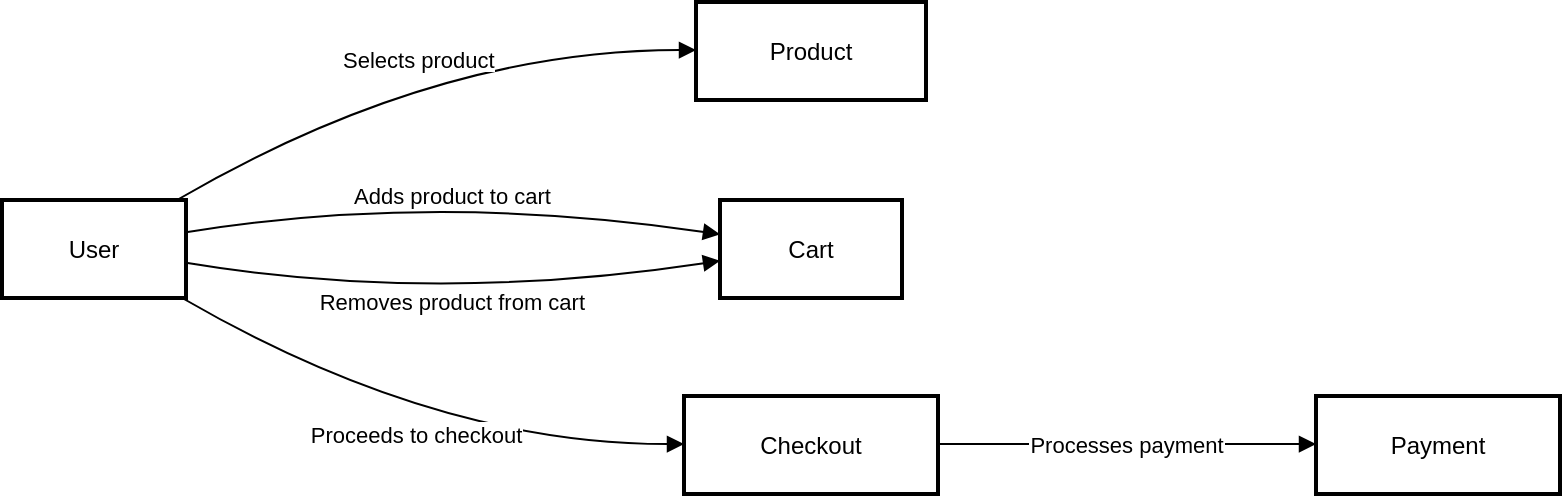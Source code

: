 <mxfile version="24.7.17">
  <diagram name="Page-1" id="rnT7DHJNsu8_58E_8S-a">
    <mxGraphModel>
      <root>
        <mxCell id="0" />
        <mxCell id="1" parent="0" />
        <mxCell id="2" value="User" style="whiteSpace=wrap;strokeWidth=2;" vertex="1" parent="1">
          <mxGeometry x="8" y="107" width="92" height="49" as="geometry" />
        </mxCell>
        <mxCell id="3" value="Product" style="whiteSpace=wrap;strokeWidth=2;" vertex="1" parent="1">
          <mxGeometry x="355" y="8" width="115" height="49" as="geometry" />
        </mxCell>
        <mxCell id="4" value="Cart" style="whiteSpace=wrap;strokeWidth=2;" vertex="1" parent="1">
          <mxGeometry x="367" y="107" width="91" height="49" as="geometry" />
        </mxCell>
        <mxCell id="5" value="Checkout" style="whiteSpace=wrap;strokeWidth=2;" vertex="1" parent="1">
          <mxGeometry x="349" y="205" width="127" height="49" as="geometry" />
        </mxCell>
        <mxCell id="6" value="Payment" style="whiteSpace=wrap;strokeWidth=2;" vertex="1" parent="1">
          <mxGeometry x="665" y="205" width="122" height="49" as="geometry" />
        </mxCell>
        <mxCell id="7" value="Selects product" style="curved=1;startArrow=none;endArrow=block;exitX=0.96;exitY=-0.01;entryX=0;entryY=0.49;" edge="1" parent="1" source="2" target="3">
          <mxGeometry relative="1" as="geometry">
            <Array as="points">
              <mxPoint x="224" y="32" />
            </Array>
          </mxGeometry>
        </mxCell>
        <mxCell id="8" value="Adds product to cart" style="curved=1;startArrow=none;endArrow=block;exitX=1;exitY=0.33;entryX=0;entryY=0.35;" edge="1" parent="1" source="2" target="4">
          <mxGeometry relative="1" as="geometry">
            <Array as="points">
              <mxPoint x="224" y="103" />
            </Array>
          </mxGeometry>
        </mxCell>
        <mxCell id="9" value="Removes product from cart" style="curved=1;startArrow=none;endArrow=block;exitX=1;exitY=0.64;entryX=0;entryY=0.62;" edge="1" parent="1" source="2" target="4">
          <mxGeometry relative="1" as="geometry">
            <Array as="points">
              <mxPoint x="224" y="159" />
            </Array>
          </mxGeometry>
        </mxCell>
        <mxCell id="10" value="Proceeds to checkout" style="curved=1;startArrow=none;endArrow=block;exitX=0.96;exitY=0.98;entryX=0;entryY=0.49;" edge="1" parent="1" source="2" target="5">
          <mxGeometry relative="1" as="geometry">
            <Array as="points">
              <mxPoint x="224" y="229" />
            </Array>
          </mxGeometry>
        </mxCell>
        <mxCell id="11" value="Processes payment" style="curved=1;startArrow=none;endArrow=block;exitX=1;exitY=0.49;entryX=0;entryY=0.49;" edge="1" parent="1" source="5" target="6">
          <mxGeometry relative="1" as="geometry">
            <Array as="points" />
          </mxGeometry>
        </mxCell>
      </root>
    </mxGraphModel>
  </diagram>
</mxfile>
